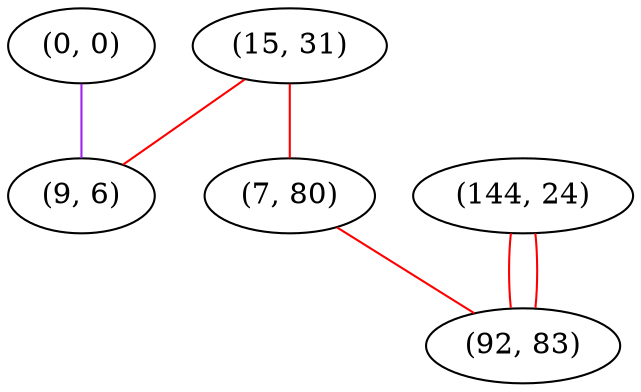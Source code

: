 graph "" {
"(0, 0)";
"(15, 31)";
"(7, 80)";
"(144, 24)";
"(9, 6)";
"(92, 83)";
"(0, 0)" -- "(9, 6)"  [color=purple, key=0, weight=4];
"(15, 31)" -- "(7, 80)"  [color=red, key=0, weight=1];
"(15, 31)" -- "(9, 6)"  [color=red, key=0, weight=1];
"(7, 80)" -- "(92, 83)"  [color=red, key=0, weight=1];
"(144, 24)" -- "(92, 83)"  [color=red, key=0, weight=1];
"(144, 24)" -- "(92, 83)"  [color=red, key=1, weight=1];
}
